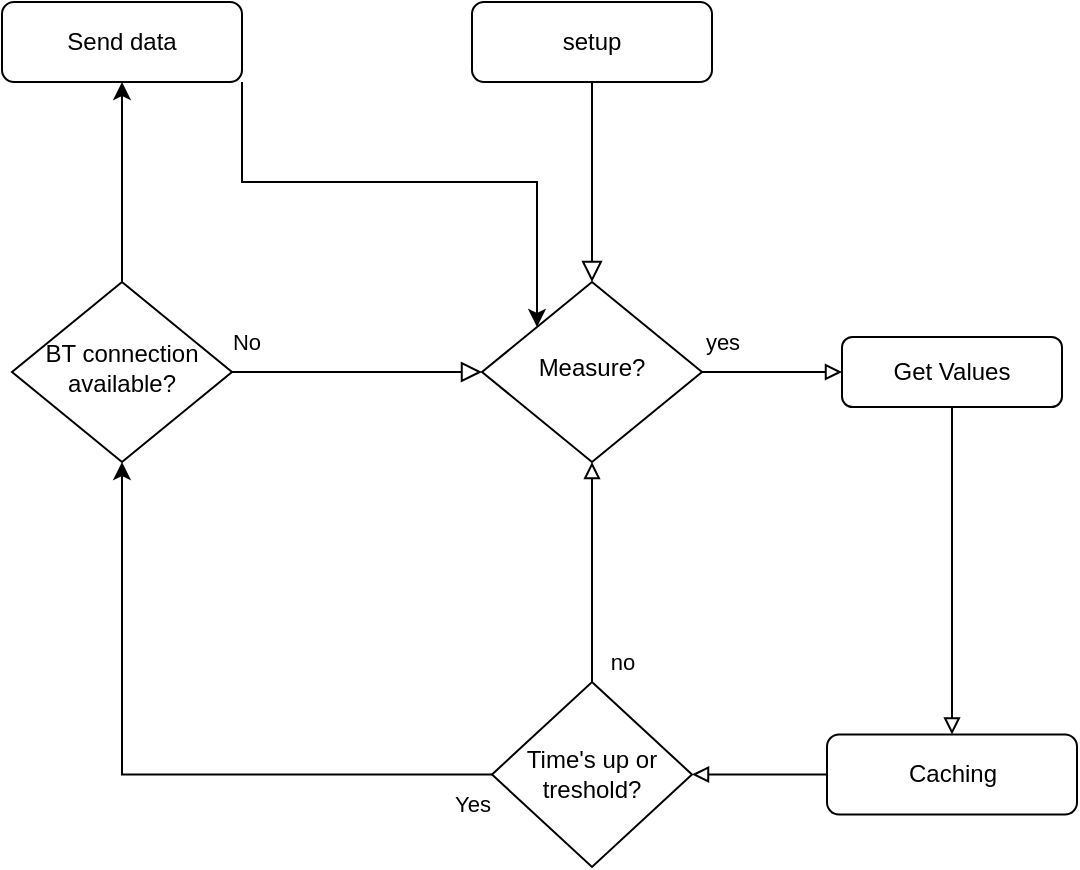 <mxfile version="17.1.3" type="device"><diagram id="C5RBs43oDa-KdzZeNtuy" name="Page-1"><mxGraphModel dx="1426" dy="733" grid="1" gridSize="10" guides="1" tooltips="1" connect="1" arrows="1" fold="1" page="1" pageScale="1" pageWidth="827" pageHeight="1169" math="0" shadow="0"><root><mxCell id="WIyWlLk6GJQsqaUBKTNV-0"/><mxCell id="WIyWlLk6GJQsqaUBKTNV-1" parent="WIyWlLk6GJQsqaUBKTNV-0"/><mxCell id="WIyWlLk6GJQsqaUBKTNV-2" value="" style="rounded=0;html=1;jettySize=auto;orthogonalLoop=1;fontSize=11;endArrow=block;endFill=0;endSize=8;strokeWidth=1;shadow=0;labelBackgroundColor=none;edgeStyle=orthogonalEdgeStyle;entryX=0.5;entryY=0;entryDx=0;entryDy=0;" parent="WIyWlLk6GJQsqaUBKTNV-1" source="WIyWlLk6GJQsqaUBKTNV-3" target="XF35nu5vpyYeTGBQXukN-3" edge="1"><mxGeometry relative="1" as="geometry"/></mxCell><mxCell id="WIyWlLk6GJQsqaUBKTNV-3" value="setup" style="rounded=1;whiteSpace=wrap;html=1;fontSize=12;glass=0;strokeWidth=1;shadow=0;" parent="WIyWlLk6GJQsqaUBKTNV-1" vertex="1"><mxGeometry x="515" y="40" width="120" height="40" as="geometry"/></mxCell><mxCell id="WIyWlLk6GJQsqaUBKTNV-5" value="No" style="edgeStyle=orthogonalEdgeStyle;rounded=0;html=1;jettySize=auto;orthogonalLoop=1;fontSize=11;endArrow=block;endFill=0;endSize=8;strokeWidth=1;shadow=0;labelBackgroundColor=none;entryX=0;entryY=0.5;entryDx=0;entryDy=0;" parent="WIyWlLk6GJQsqaUBKTNV-1" source="WIyWlLk6GJQsqaUBKTNV-6" target="XF35nu5vpyYeTGBQXukN-3" edge="1"><mxGeometry x="-0.899" y="15" relative="1" as="geometry"><mxPoint as="offset"/><mxPoint x="374" y="225" as="targetPoint"/></mxGeometry></mxCell><mxCell id="ESnFHWSUBfaUdgSYbUTN-4" style="edgeStyle=orthogonalEdgeStyle;rounded=0;orthogonalLoop=1;jettySize=auto;html=1;exitX=0.5;exitY=0;exitDx=0;exitDy=0;entryX=0.5;entryY=1;entryDx=0;entryDy=0;" edge="1" parent="WIyWlLk6GJQsqaUBKTNV-1" source="WIyWlLk6GJQsqaUBKTNV-6" target="XF35nu5vpyYeTGBQXukN-12"><mxGeometry relative="1" as="geometry"/></mxCell><mxCell id="WIyWlLk6GJQsqaUBKTNV-6" value="BT connection available?" style="rhombus;whiteSpace=wrap;html=1;shadow=0;fontFamily=Helvetica;fontSize=12;align=center;strokeWidth=1;spacing=6;spacingTop=-4;" parent="WIyWlLk6GJQsqaUBKTNV-1" vertex="1"><mxGeometry x="285" y="180" width="110" height="90" as="geometry"/></mxCell><mxCell id="8BAEj5nsWqQdyRbWYU_7-3" value="&lt;div&gt;yes&lt;/div&gt;" style="edgeStyle=orthogonalEdgeStyle;rounded=0;orthogonalLoop=1;jettySize=auto;html=1;entryX=0;entryY=0.5;entryDx=0;entryDy=0;endArrow=block;endFill=0;" parent="WIyWlLk6GJQsqaUBKTNV-1" source="XF35nu5vpyYeTGBQXukN-3" target="XF35nu5vpyYeTGBQXukN-10" edge="1"><mxGeometry x="-0.714" y="15" relative="1" as="geometry"><mxPoint as="offset"/></mxGeometry></mxCell><mxCell id="XF35nu5vpyYeTGBQXukN-3" value="Measure?" style="rhombus;whiteSpace=wrap;html=1;shadow=0;fontFamily=Helvetica;fontSize=12;align=center;strokeWidth=1;spacing=6;spacingTop=-4;" parent="WIyWlLk6GJQsqaUBKTNV-1" vertex="1"><mxGeometry x="520" y="180" width="110" height="90" as="geometry"/></mxCell><mxCell id="8BAEj5nsWqQdyRbWYU_7-6" style="edgeStyle=orthogonalEdgeStyle;rounded=0;orthogonalLoop=1;jettySize=auto;html=1;endArrow=block;endFill=0;" parent="WIyWlLk6GJQsqaUBKTNV-1" source="XF35nu5vpyYeTGBQXukN-10" target="8BAEj5nsWqQdyRbWYU_7-1" edge="1"><mxGeometry relative="1" as="geometry"/></mxCell><mxCell id="XF35nu5vpyYeTGBQXukN-10" value="Get Values" style="rounded=1;whiteSpace=wrap;html=1;" parent="WIyWlLk6GJQsqaUBKTNV-1" vertex="1"><mxGeometry x="700" y="207.5" width="110" height="35" as="geometry"/></mxCell><mxCell id="ESnFHWSUBfaUdgSYbUTN-5" style="edgeStyle=orthogonalEdgeStyle;rounded=0;orthogonalLoop=1;jettySize=auto;html=1;exitX=1;exitY=1;exitDx=0;exitDy=0;entryX=0;entryY=0;entryDx=0;entryDy=0;" edge="1" parent="WIyWlLk6GJQsqaUBKTNV-1" source="XF35nu5vpyYeTGBQXukN-12" target="XF35nu5vpyYeTGBQXukN-3"><mxGeometry relative="1" as="geometry"/></mxCell><mxCell id="XF35nu5vpyYeTGBQXukN-12" value="Send data" style="rounded=1;whiteSpace=wrap;html=1;" parent="WIyWlLk6GJQsqaUBKTNV-1" vertex="1"><mxGeometry x="280" y="40" width="120" height="40" as="geometry"/></mxCell><mxCell id="8BAEj5nsWqQdyRbWYU_7-9" value="no" style="edgeStyle=orthogonalEdgeStyle;rounded=0;orthogonalLoop=1;jettySize=auto;html=1;entryX=0.5;entryY=1;entryDx=0;entryDy=0;endArrow=block;endFill=0;" parent="WIyWlLk6GJQsqaUBKTNV-1" source="8BAEj5nsWqQdyRbWYU_7-0" target="XF35nu5vpyYeTGBQXukN-3" edge="1"><mxGeometry x="-0.818" y="-15" relative="1" as="geometry"><mxPoint as="offset"/></mxGeometry></mxCell><mxCell id="ESnFHWSUBfaUdgSYbUTN-0" style="edgeStyle=orthogonalEdgeStyle;rounded=0;orthogonalLoop=1;jettySize=auto;html=1;exitX=0;exitY=0.5;exitDx=0;exitDy=0;" edge="1" parent="WIyWlLk6GJQsqaUBKTNV-1" source="8BAEj5nsWqQdyRbWYU_7-0" target="WIyWlLk6GJQsqaUBKTNV-6"><mxGeometry relative="1" as="geometry"/></mxCell><mxCell id="ESnFHWSUBfaUdgSYbUTN-6" value="Yes" style="edgeLabel;html=1;align=center;verticalAlign=middle;resizable=0;points=[];" vertex="1" connectable="0" parent="ESnFHWSUBfaUdgSYbUTN-0"><mxGeometry x="-0.754" y="4" relative="1" as="geometry"><mxPoint x="32" y="10" as="offset"/></mxGeometry></mxCell><mxCell id="8BAEj5nsWqQdyRbWYU_7-0" value="Time's up or treshold?" style="rhombus;whiteSpace=wrap;html=1;" parent="WIyWlLk6GJQsqaUBKTNV-1" vertex="1"><mxGeometry x="525" y="380" width="100" height="92.5" as="geometry"/></mxCell><mxCell id="8BAEj5nsWqQdyRbWYU_7-7" style="edgeStyle=orthogonalEdgeStyle;rounded=0;orthogonalLoop=1;jettySize=auto;html=1;entryX=1;entryY=0.5;entryDx=0;entryDy=0;endArrow=block;endFill=0;" parent="WIyWlLk6GJQsqaUBKTNV-1" source="8BAEj5nsWqQdyRbWYU_7-1" target="8BAEj5nsWqQdyRbWYU_7-0" edge="1"><mxGeometry relative="1" as="geometry"/></mxCell><mxCell id="8BAEj5nsWqQdyRbWYU_7-1" value="Caching" style="rounded=1;whiteSpace=wrap;html=1;" parent="WIyWlLk6GJQsqaUBKTNV-1" vertex="1"><mxGeometry x="692.5" y="406.25" width="125" height="40" as="geometry"/></mxCell></root></mxGraphModel></diagram></mxfile>